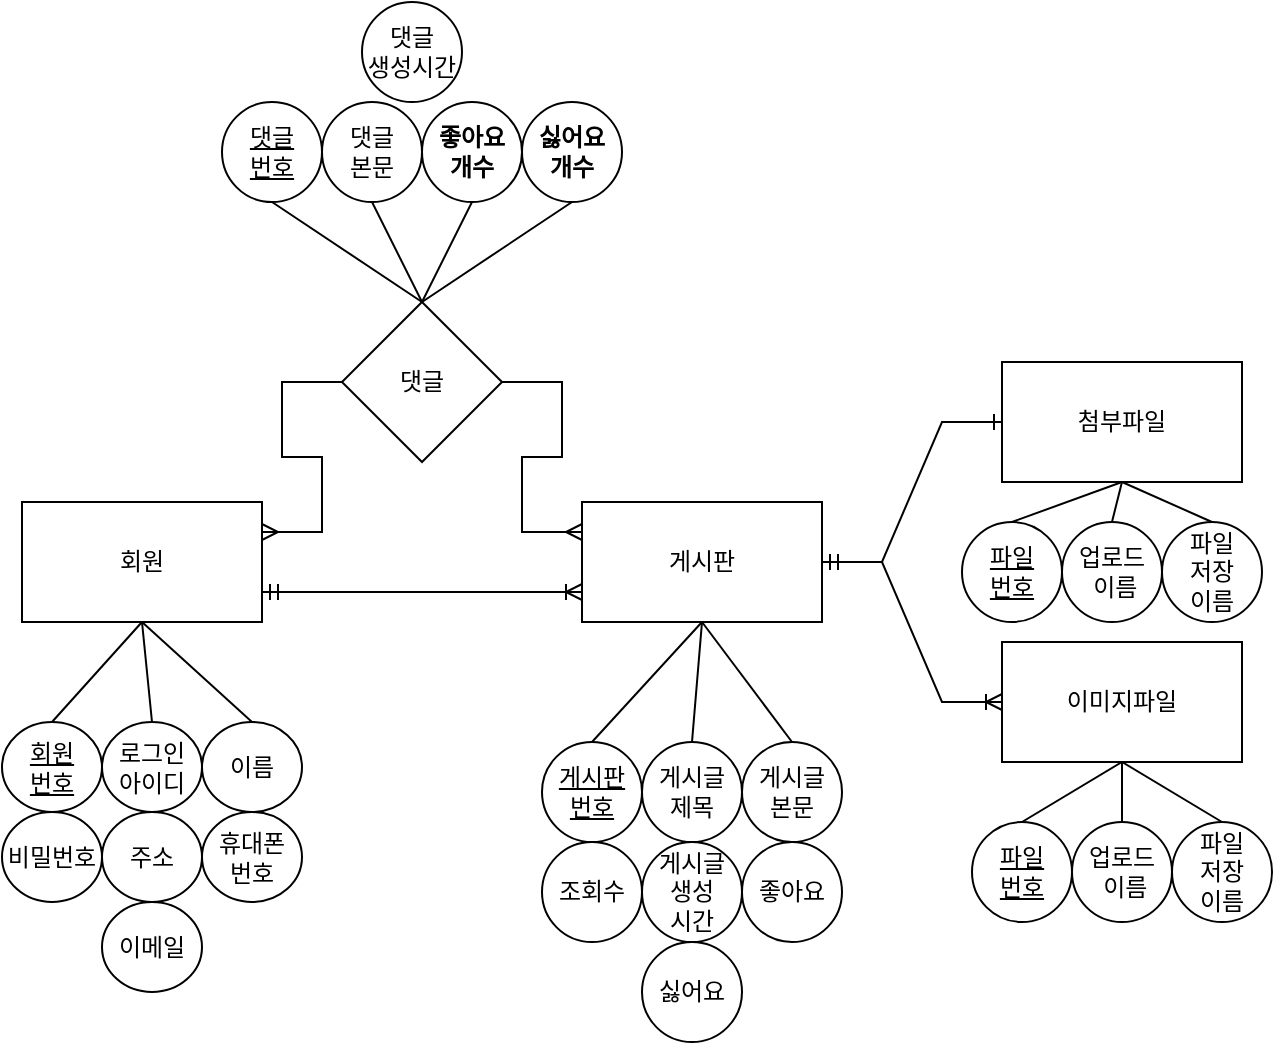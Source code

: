 <mxfile version="26.0.6">
  <diagram name="페이지-1" id="a91h9PELK2qOmPTpo6f0">
    <mxGraphModel dx="792" dy="772" grid="1" gridSize="10" guides="1" tooltips="1" connect="1" arrows="1" fold="1" page="1" pageScale="1" pageWidth="827" pageHeight="1169" math="0" shadow="0">
      <root>
        <mxCell id="0" />
        <mxCell id="1" parent="0" />
        <mxCell id="w6aNMnVi-DuYVkLQ420d-1" value="회원" style="rounded=0;whiteSpace=wrap;html=1;" parent="1" vertex="1">
          <mxGeometry x="20" y="340" width="120" height="60" as="geometry" />
        </mxCell>
        <mxCell id="w6aNMnVi-DuYVkLQ420d-2" value="게시판" style="rounded=0;whiteSpace=wrap;html=1;" parent="1" vertex="1">
          <mxGeometry x="300" y="340" width="120" height="60" as="geometry" />
        </mxCell>
        <mxCell id="w6aNMnVi-DuYVkLQ420d-3" value="이미지파일" style="rounded=0;whiteSpace=wrap;html=1;" parent="1" vertex="1">
          <mxGeometry x="510" y="410" width="120" height="60" as="geometry" />
        </mxCell>
        <mxCell id="w6aNMnVi-DuYVkLQ420d-4" value="첨부파일" style="rounded=0;whiteSpace=wrap;html=1;" parent="1" vertex="1">
          <mxGeometry x="510" y="270" width="120" height="60" as="geometry" />
        </mxCell>
        <mxCell id="w6aNMnVi-DuYVkLQ420d-7" value="" style="edgeStyle=entityRelationEdgeStyle;fontSize=12;html=1;endArrow=ERone;endFill=1;rounded=0;entryX=0;entryY=0.5;entryDx=0;entryDy=0;exitX=1;exitY=0.5;exitDx=0;exitDy=0;" parent="1" source="w6aNMnVi-DuYVkLQ420d-2" target="w6aNMnVi-DuYVkLQ420d-4" edge="1">
          <mxGeometry width="100" height="100" relative="1" as="geometry">
            <mxPoint x="360" y="620" as="sourcePoint" />
            <mxPoint x="460" y="520" as="targetPoint" />
          </mxGeometry>
        </mxCell>
        <mxCell id="w6aNMnVi-DuYVkLQ420d-11" value="" style="edgeStyle=entityRelationEdgeStyle;fontSize=12;html=1;endArrow=ERoneToMany;startArrow=ERmandOne;rounded=0;exitX=1;exitY=0.75;exitDx=0;exitDy=0;entryX=0;entryY=0.75;entryDx=0;entryDy=0;" parent="1" source="w6aNMnVi-DuYVkLQ420d-1" target="w6aNMnVi-DuYVkLQ420d-2" edge="1">
          <mxGeometry width="100" height="100" relative="1" as="geometry">
            <mxPoint x="220" y="380" as="sourcePoint" />
            <mxPoint x="460" y="520" as="targetPoint" />
          </mxGeometry>
        </mxCell>
        <mxCell id="w6aNMnVi-DuYVkLQ420d-12" value="" style="edgeStyle=entityRelationEdgeStyle;fontSize=12;html=1;endArrow=ERoneToMany;startArrow=ERmandOne;rounded=0;exitX=1;exitY=0.5;exitDx=0;exitDy=0;entryX=0;entryY=0.5;entryDx=0;entryDy=0;" parent="1" source="w6aNMnVi-DuYVkLQ420d-2" target="w6aNMnVi-DuYVkLQ420d-3" edge="1">
          <mxGeometry width="100" height="100" relative="1" as="geometry">
            <mxPoint x="360" y="620" as="sourcePoint" />
            <mxPoint x="460" y="520" as="targetPoint" />
          </mxGeometry>
        </mxCell>
        <mxCell id="w6aNMnVi-DuYVkLQ420d-13" value="업로드&lt;div&gt;&amp;nbsp;이름&lt;/div&gt;" style="ellipse;whiteSpace=wrap;html=1;aspect=fixed;" parent="1" vertex="1">
          <mxGeometry x="545" y="500" width="50" height="50" as="geometry" />
        </mxCell>
        <mxCell id="w6aNMnVi-DuYVkLQ420d-14" value="파일&lt;div&gt;&amp;nbsp;저장&amp;nbsp;&lt;/div&gt;&lt;div&gt;이름&lt;/div&gt;" style="ellipse;whiteSpace=wrap;html=1;aspect=fixed;" parent="1" vertex="1">
          <mxGeometry x="595" y="500" width="50" height="50" as="geometry" />
        </mxCell>
        <mxCell id="w6aNMnVi-DuYVkLQ420d-15" value="" style="endArrow=none;html=1;rounded=0;entryX=0.5;entryY=0;entryDx=0;entryDy=0;exitX=0.5;exitY=1;exitDx=0;exitDy=0;" parent="1" source="w6aNMnVi-DuYVkLQ420d-3" target="w6aNMnVi-DuYVkLQ420d-13" edge="1">
          <mxGeometry width="50" height="50" relative="1" as="geometry">
            <mxPoint x="390" y="600" as="sourcePoint" />
            <mxPoint x="440" y="550" as="targetPoint" />
          </mxGeometry>
        </mxCell>
        <mxCell id="w6aNMnVi-DuYVkLQ420d-16" value="" style="endArrow=none;html=1;rounded=0;entryX=0.5;entryY=0;entryDx=0;entryDy=0;exitX=0.5;exitY=1;exitDx=0;exitDy=0;" parent="1" source="w6aNMnVi-DuYVkLQ420d-3" target="w6aNMnVi-DuYVkLQ420d-14" edge="1">
          <mxGeometry width="50" height="50" relative="1" as="geometry">
            <mxPoint x="580" y="480" as="sourcePoint" />
            <mxPoint x="555" y="510" as="targetPoint" />
          </mxGeometry>
        </mxCell>
        <mxCell id="w6aNMnVi-DuYVkLQ420d-17" value="업로드&lt;div&gt;&amp;nbsp;이름&lt;/div&gt;" style="ellipse;whiteSpace=wrap;html=1;aspect=fixed;" parent="1" vertex="1">
          <mxGeometry x="540" y="350" width="50" height="50" as="geometry" />
        </mxCell>
        <mxCell id="w6aNMnVi-DuYVkLQ420d-18" value="파일&lt;div&gt;&amp;nbsp;저장&amp;nbsp;&lt;/div&gt;&lt;div&gt;이름&lt;/div&gt;" style="ellipse;whiteSpace=wrap;html=1;aspect=fixed;" parent="1" vertex="1">
          <mxGeometry x="590" y="350" width="50" height="50" as="geometry" />
        </mxCell>
        <mxCell id="w6aNMnVi-DuYVkLQ420d-19" value="" style="endArrow=none;html=1;rounded=0;exitX=0.5;exitY=1;exitDx=0;exitDy=0;entryX=0.5;entryY=0;entryDx=0;entryDy=0;" parent="1" source="w6aNMnVi-DuYVkLQ420d-4" target="w6aNMnVi-DuYVkLQ420d-18" edge="1">
          <mxGeometry width="50" height="50" relative="1" as="geometry">
            <mxPoint x="620" y="350" as="sourcePoint" />
            <mxPoint x="670" y="360" as="targetPoint" />
          </mxGeometry>
        </mxCell>
        <mxCell id="w6aNMnVi-DuYVkLQ420d-20" value="" style="endArrow=none;html=1;rounded=0;exitX=0.5;exitY=1;exitDx=0;exitDy=0;entryX=0.5;entryY=0;entryDx=0;entryDy=0;" parent="1" source="w6aNMnVi-DuYVkLQ420d-4" target="w6aNMnVi-DuYVkLQ420d-17" edge="1">
          <mxGeometry width="50" height="50" relative="1" as="geometry">
            <mxPoint x="580" y="340" as="sourcePoint" />
            <mxPoint x="605" y="360" as="targetPoint" />
          </mxGeometry>
        </mxCell>
        <mxCell id="w6aNMnVi-DuYVkLQ420d-21" value="&lt;u&gt;게시판&lt;/u&gt;&lt;div&gt;&lt;u&gt;번호&lt;/u&gt;&lt;/div&gt;" style="ellipse;whiteSpace=wrap;html=1;" parent="1" vertex="1">
          <mxGeometry x="280" y="460" width="50" height="50" as="geometry" />
        </mxCell>
        <mxCell id="w6aNMnVi-DuYVkLQ420d-22" value="게시글&lt;div&gt;제목&lt;/div&gt;" style="ellipse;whiteSpace=wrap;html=1;" parent="1" vertex="1">
          <mxGeometry x="330" y="460" width="50" height="50" as="geometry" />
        </mxCell>
        <mxCell id="w6aNMnVi-DuYVkLQ420d-23" value="게시글&lt;div&gt;본문&lt;/div&gt;" style="ellipse;whiteSpace=wrap;html=1;" parent="1" vertex="1">
          <mxGeometry x="380" y="460" width="50" height="50" as="geometry" />
        </mxCell>
        <mxCell id="w6aNMnVi-DuYVkLQ420d-24" value="조회수" style="ellipse;whiteSpace=wrap;html=1;" parent="1" vertex="1">
          <mxGeometry x="280" y="510" width="50" height="50" as="geometry" />
        </mxCell>
        <mxCell id="w6aNMnVi-DuYVkLQ420d-25" value="" style="endArrow=none;html=1;rounded=0;exitX=0.5;exitY=0;exitDx=0;exitDy=0;entryX=0.5;entryY=1;entryDx=0;entryDy=0;" parent="1" source="w6aNMnVi-DuYVkLQ420d-21" target="w6aNMnVi-DuYVkLQ420d-2" edge="1">
          <mxGeometry width="50" height="50" relative="1" as="geometry">
            <mxPoint x="390" y="510" as="sourcePoint" />
            <mxPoint x="440" y="460" as="targetPoint" />
          </mxGeometry>
        </mxCell>
        <mxCell id="w6aNMnVi-DuYVkLQ420d-26" value="" style="endArrow=none;html=1;rounded=0;exitX=0.5;exitY=0;exitDx=0;exitDy=0;entryX=0.5;entryY=1;entryDx=0;entryDy=0;" parent="1" source="w6aNMnVi-DuYVkLQ420d-22" target="w6aNMnVi-DuYVkLQ420d-2" edge="1">
          <mxGeometry width="50" height="50" relative="1" as="geometry">
            <mxPoint x="289" y="470" as="sourcePoint" />
            <mxPoint x="364" y="410" as="targetPoint" />
          </mxGeometry>
        </mxCell>
        <mxCell id="w6aNMnVi-DuYVkLQ420d-27" value="" style="endArrow=none;html=1;rounded=0;exitX=0.5;exitY=0;exitDx=0;exitDy=0;entryX=0.5;entryY=1;entryDx=0;entryDy=0;" parent="1" source="w6aNMnVi-DuYVkLQ420d-23" target="w6aNMnVi-DuYVkLQ420d-2" edge="1">
          <mxGeometry width="50" height="50" relative="1" as="geometry">
            <mxPoint x="339" y="470" as="sourcePoint" />
            <mxPoint x="364" y="410" as="targetPoint" />
          </mxGeometry>
        </mxCell>
        <mxCell id="w6aNMnVi-DuYVkLQ420d-29" value="&lt;u&gt;회원&lt;/u&gt;&lt;div&gt;&lt;u&gt;번호&lt;/u&gt;&lt;/div&gt;" style="ellipse;whiteSpace=wrap;html=1;" parent="1" vertex="1">
          <mxGeometry x="10" y="450" width="50" height="45" as="geometry" />
        </mxCell>
        <mxCell id="w6aNMnVi-DuYVkLQ420d-30" value="로그인&lt;div&gt;아이디&lt;/div&gt;" style="ellipse;whiteSpace=wrap;html=1;" parent="1" vertex="1">
          <mxGeometry x="60" y="450" width="50" height="45" as="geometry" />
        </mxCell>
        <mxCell id="w6aNMnVi-DuYVkLQ420d-31" value="이름" style="ellipse;whiteSpace=wrap;html=1;" parent="1" vertex="1">
          <mxGeometry x="110" y="450" width="50" height="45" as="geometry" />
        </mxCell>
        <mxCell id="w6aNMnVi-DuYVkLQ420d-32" value="비밀번호" style="ellipse;whiteSpace=wrap;html=1;" parent="1" vertex="1">
          <mxGeometry x="10" y="495" width="50" height="45" as="geometry" />
        </mxCell>
        <mxCell id="w6aNMnVi-DuYVkLQ420d-33" value="주소" style="ellipse;whiteSpace=wrap;html=1;" parent="1" vertex="1">
          <mxGeometry x="60" y="495" width="50" height="45" as="geometry" />
        </mxCell>
        <mxCell id="w6aNMnVi-DuYVkLQ420d-34" value="휴대폰&lt;div&gt;번호&lt;/div&gt;" style="ellipse;whiteSpace=wrap;html=1;" parent="1" vertex="1">
          <mxGeometry x="110" y="495" width="50" height="45" as="geometry" />
        </mxCell>
        <mxCell id="w6aNMnVi-DuYVkLQ420d-35" value="이메일" style="ellipse;whiteSpace=wrap;html=1;" parent="1" vertex="1">
          <mxGeometry x="60" y="540" width="50" height="45" as="geometry" />
        </mxCell>
        <mxCell id="w6aNMnVi-DuYVkLQ420d-36" value="" style="endArrow=none;html=1;rounded=0;exitX=0.5;exitY=0;exitDx=0;exitDy=0;entryX=0.5;entryY=1;entryDx=0;entryDy=0;" parent="1" source="w6aNMnVi-DuYVkLQ420d-29" target="w6aNMnVi-DuYVkLQ420d-1" edge="1">
          <mxGeometry width="50" height="50" relative="1" as="geometry">
            <mxPoint x="390" y="510" as="sourcePoint" />
            <mxPoint x="440" y="460" as="targetPoint" />
          </mxGeometry>
        </mxCell>
        <mxCell id="w6aNMnVi-DuYVkLQ420d-37" value="" style="endArrow=none;html=1;rounded=0;exitX=0.5;exitY=0;exitDx=0;exitDy=0;entryX=0.5;entryY=1;entryDx=0;entryDy=0;" parent="1" source="w6aNMnVi-DuYVkLQ420d-30" target="w6aNMnVi-DuYVkLQ420d-1" edge="1">
          <mxGeometry width="50" height="50" relative="1" as="geometry">
            <mxPoint x="95" y="460" as="sourcePoint" />
            <mxPoint x="150" y="410" as="targetPoint" />
          </mxGeometry>
        </mxCell>
        <mxCell id="w6aNMnVi-DuYVkLQ420d-38" value="" style="endArrow=none;html=1;rounded=0;exitX=0.5;exitY=0;exitDx=0;exitDy=0;entryX=0.5;entryY=1;entryDx=0;entryDy=0;" parent="1" source="w6aNMnVi-DuYVkLQ420d-31" target="w6aNMnVi-DuYVkLQ420d-1" edge="1">
          <mxGeometry width="50" height="50" relative="1" as="geometry">
            <mxPoint x="145" y="460" as="sourcePoint" />
            <mxPoint x="150" y="410" as="targetPoint" />
          </mxGeometry>
        </mxCell>
        <mxCell id="w6aNMnVi-DuYVkLQ420d-39" value="&lt;u&gt;파일&lt;/u&gt;&lt;div&gt;&lt;u&gt;번호&lt;/u&gt;&lt;/div&gt;" style="ellipse;whiteSpace=wrap;html=1;aspect=fixed;" parent="1" vertex="1">
          <mxGeometry x="490" y="350" width="50" height="50" as="geometry" />
        </mxCell>
        <mxCell id="w6aNMnVi-DuYVkLQ420d-40" value="&lt;u&gt;파일&lt;/u&gt;&lt;div&gt;&lt;u&gt;번호&lt;/u&gt;&lt;/div&gt;" style="ellipse;whiteSpace=wrap;html=1;aspect=fixed;" parent="1" vertex="1">
          <mxGeometry x="495" y="500" width="50" height="50" as="geometry" />
        </mxCell>
        <mxCell id="w6aNMnVi-DuYVkLQ420d-41" value="" style="endArrow=none;html=1;rounded=0;entryX=0.5;entryY=0;entryDx=0;entryDy=0;exitX=0.5;exitY=1;exitDx=0;exitDy=0;" parent="1" source="w6aNMnVi-DuYVkLQ420d-4" target="w6aNMnVi-DuYVkLQ420d-39" edge="1">
          <mxGeometry width="50" height="50" relative="1" as="geometry">
            <mxPoint x="390" y="510" as="sourcePoint" />
            <mxPoint x="440" y="460" as="targetPoint" />
          </mxGeometry>
        </mxCell>
        <mxCell id="w6aNMnVi-DuYVkLQ420d-42" value="" style="endArrow=none;html=1;rounded=0;entryX=0.5;entryY=0;entryDx=0;entryDy=0;exitX=0.5;exitY=1;exitDx=0;exitDy=0;" parent="1" source="w6aNMnVi-DuYVkLQ420d-3" target="w6aNMnVi-DuYVkLQ420d-40" edge="1">
          <mxGeometry width="50" height="50" relative="1" as="geometry">
            <mxPoint x="580" y="340" as="sourcePoint" />
            <mxPoint x="505" y="360" as="targetPoint" />
          </mxGeometry>
        </mxCell>
        <mxCell id="w6aNMnVi-DuYVkLQ420d-43" value="좋아요" style="ellipse;whiteSpace=wrap;html=1;" parent="1" vertex="1">
          <mxGeometry x="380" y="510" width="50" height="50" as="geometry" />
        </mxCell>
        <mxCell id="w6aNMnVi-DuYVkLQ420d-44" value="게시글&lt;div&gt;생성&lt;/div&gt;&lt;div&gt;시간&lt;/div&gt;" style="ellipse;whiteSpace=wrap;html=1;" parent="1" vertex="1">
          <mxGeometry x="330" y="510" width="50" height="50" as="geometry" />
        </mxCell>
        <mxCell id="w6aNMnVi-DuYVkLQ420d-46" value="댓글" style="rhombus;whiteSpace=wrap;html=1;" parent="1" vertex="1">
          <mxGeometry x="180" y="240" width="80" height="80" as="geometry" />
        </mxCell>
        <mxCell id="w6aNMnVi-DuYVkLQ420d-51" value="" style="edgeStyle=entityRelationEdgeStyle;fontSize=12;html=1;endArrow=ERmany;rounded=0;entryX=1;entryY=0.25;entryDx=0;entryDy=0;exitX=0;exitY=0.5;exitDx=0;exitDy=0;" parent="1" source="w6aNMnVi-DuYVkLQ420d-46" target="w6aNMnVi-DuYVkLQ420d-1" edge="1">
          <mxGeometry width="100" height="100" relative="1" as="geometry">
            <mxPoint x="360" y="540" as="sourcePoint" />
            <mxPoint x="460" y="440" as="targetPoint" />
          </mxGeometry>
        </mxCell>
        <mxCell id="w6aNMnVi-DuYVkLQ420d-52" value="" style="edgeStyle=entityRelationEdgeStyle;fontSize=12;html=1;endArrow=ERmany;rounded=0;entryX=0;entryY=0.25;entryDx=0;entryDy=0;exitX=1;exitY=0.5;exitDx=0;exitDy=0;" parent="1" source="w6aNMnVi-DuYVkLQ420d-46" target="w6aNMnVi-DuYVkLQ420d-2" edge="1">
          <mxGeometry width="100" height="100" relative="1" as="geometry">
            <mxPoint x="180" y="280" as="sourcePoint" />
            <mxPoint x="150" y="365" as="targetPoint" />
          </mxGeometry>
        </mxCell>
        <mxCell id="w6aNMnVi-DuYVkLQ420d-53" value="&lt;u&gt;댓글&lt;/u&gt;&lt;div&gt;&lt;u&gt;번호&lt;/u&gt;&lt;/div&gt;" style="ellipse;whiteSpace=wrap;html=1;" parent="1" vertex="1">
          <mxGeometry x="120" y="140" width="50" height="50" as="geometry" />
        </mxCell>
        <mxCell id="w6aNMnVi-DuYVkLQ420d-55" value="댓글&lt;div&gt;본문&lt;/div&gt;" style="ellipse;whiteSpace=wrap;html=1;" parent="1" vertex="1">
          <mxGeometry x="170" y="140" width="50" height="50" as="geometry" />
        </mxCell>
        <mxCell id="w6aNMnVi-DuYVkLQ420d-56" value="좋아요&lt;div&gt;개수&lt;/div&gt;" style="ellipse;whiteSpace=wrap;html=1;fontStyle=1" parent="1" vertex="1">
          <mxGeometry x="220" y="140" width="50" height="50" as="geometry" />
        </mxCell>
        <mxCell id="w6aNMnVi-DuYVkLQ420d-57" value="싫어요&lt;div&gt;개수&lt;/div&gt;" style="ellipse;whiteSpace=wrap;html=1;fontStyle=1" parent="1" vertex="1">
          <mxGeometry x="270" y="140" width="50" height="50" as="geometry" />
        </mxCell>
        <mxCell id="w6aNMnVi-DuYVkLQ420d-58" value="" style="endArrow=none;html=1;rounded=0;entryX=0.5;entryY=1;entryDx=0;entryDy=0;exitX=0.5;exitY=0;exitDx=0;exitDy=0;" parent="1" source="w6aNMnVi-DuYVkLQ420d-46" target="w6aNMnVi-DuYVkLQ420d-53" edge="1">
          <mxGeometry width="50" height="50" relative="1" as="geometry">
            <mxPoint x="390" y="510" as="sourcePoint" />
            <mxPoint x="440" y="460" as="targetPoint" />
          </mxGeometry>
        </mxCell>
        <mxCell id="w6aNMnVi-DuYVkLQ420d-59" value="" style="endArrow=none;html=1;rounded=0;entryX=0.5;entryY=1;entryDx=0;entryDy=0;exitX=0.5;exitY=0;exitDx=0;exitDy=0;" parent="1" source="w6aNMnVi-DuYVkLQ420d-46" target="w6aNMnVi-DuYVkLQ420d-55" edge="1">
          <mxGeometry width="50" height="50" relative="1" as="geometry">
            <mxPoint x="230" y="250" as="sourcePoint" />
            <mxPoint x="155" y="200" as="targetPoint" />
          </mxGeometry>
        </mxCell>
        <mxCell id="w6aNMnVi-DuYVkLQ420d-60" value="" style="endArrow=none;html=1;rounded=0;entryX=0.5;entryY=1;entryDx=0;entryDy=0;exitX=0.5;exitY=0;exitDx=0;exitDy=0;" parent="1" source="w6aNMnVi-DuYVkLQ420d-46" target="w6aNMnVi-DuYVkLQ420d-56" edge="1">
          <mxGeometry width="50" height="50" relative="1" as="geometry">
            <mxPoint x="230" y="250" as="sourcePoint" />
            <mxPoint x="205" y="200" as="targetPoint" />
          </mxGeometry>
        </mxCell>
        <mxCell id="w6aNMnVi-DuYVkLQ420d-61" value="" style="endArrow=none;html=1;rounded=0;entryX=0.5;entryY=1;entryDx=0;entryDy=0;exitX=0.5;exitY=0;exitDx=0;exitDy=0;" parent="1" source="w6aNMnVi-DuYVkLQ420d-46" target="w6aNMnVi-DuYVkLQ420d-57" edge="1">
          <mxGeometry width="50" height="50" relative="1" as="geometry">
            <mxPoint x="240" y="260" as="sourcePoint" />
            <mxPoint x="215" y="210" as="targetPoint" />
          </mxGeometry>
        </mxCell>
        <mxCell id="w6aNMnVi-DuYVkLQ420d-62" value="싫어요" style="ellipse;whiteSpace=wrap;html=1;" parent="1" vertex="1">
          <mxGeometry x="330" y="560" width="50" height="50" as="geometry" />
        </mxCell>
        <mxCell id="w6aNMnVi-DuYVkLQ420d-63" value="댓글&lt;div&gt;생성시간&lt;/div&gt;" style="ellipse;whiteSpace=wrap;html=1;" parent="1" vertex="1">
          <mxGeometry x="190" y="90" width="50" height="50" as="geometry" />
        </mxCell>
      </root>
    </mxGraphModel>
  </diagram>
</mxfile>
